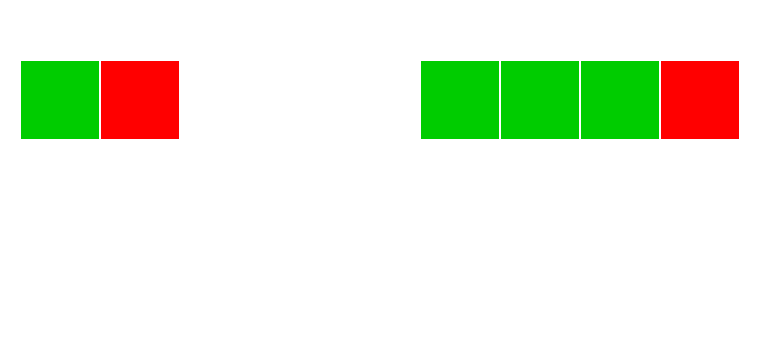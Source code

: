 <mxfile version="14.9.8" type="device"><diagram id="aU460pDSYPbogb3Fky-C" name="Page-1"><mxGraphModel dx="1422" dy="752" grid="1" gridSize="10" guides="1" tooltips="1" connect="1" arrows="1" fold="1" page="1" pageScale="1" pageWidth="850" pageHeight="1100" math="0" shadow="0"><root><mxCell id="0"/><mxCell id="1" parent="0"/><mxCell id="oeZQ5z1YvrQG4BNugUac-1" value="" style="whiteSpace=wrap;html=1;aspect=fixed;fillColor=#00CC00;strokeColor=#FFFFFF;" parent="1" vertex="1"><mxGeometry x="160" y="160" width="40" height="40" as="geometry"/></mxCell><mxCell id="oeZQ5z1YvrQG4BNugUac-2" value="" style="whiteSpace=wrap;html=1;aspect=fixed;fillColor=#FF0000;strokeColor=#FFFFFF;" parent="1" vertex="1"><mxGeometry x="200" y="160" width="40" height="40" as="geometry"/></mxCell><mxCell id="oeZQ5z1YvrQG4BNugUac-4" value="" style="whiteSpace=wrap;html=1;aspect=fixed;fillColor=#00CC00;strokeColor=#FFFFFF;" parent="1" vertex="1"><mxGeometry x="360" y="160" width="40" height="40" as="geometry"/></mxCell><mxCell id="oeZQ5z1YvrQG4BNugUac-5" value="" style="whiteSpace=wrap;html=1;aspect=fixed;fillColor=#00CC00;strokeColor=#FFFFFF;" parent="1" vertex="1"><mxGeometry x="400" y="160" width="40" height="40" as="geometry"/></mxCell><mxCell id="oeZQ5z1YvrQG4BNugUac-6" value="" style="whiteSpace=wrap;html=1;aspect=fixed;fillColor=#00CC00;strokeColor=#FFFFFF;" parent="1" vertex="1"><mxGeometry x="440" y="160" width="40" height="40" as="geometry"/></mxCell><mxCell id="oeZQ5z1YvrQG4BNugUac-8" value="" style="whiteSpace=wrap;html=1;aspect=fixed;fillColor=#FF0000;strokeColor=#FFFFFF;" parent="1" vertex="1"><mxGeometry x="480" y="160" width="40" height="40" as="geometry"/></mxCell><mxCell id="oeZQ5z1YvrQG4BNugUac-9" value="Schedule Stack After Expansion" style="text;html=1;strokeColor=none;fillColor=none;align=center;verticalAlign=middle;whiteSpace=wrap;rounded=0;fontColor=#FFFFFF;" parent="1" vertex="1"><mxGeometry x="350" y="130" width="180" height="20" as="geometry"/></mxCell><mxCell id="oeZQ5z1YvrQG4BNugUac-10" value="Schedule Stack" style="text;html=1;strokeColor=none;fillColor=none;align=center;verticalAlign=middle;whiteSpace=wrap;rounded=0;fontColor=#FFFFFF;" parent="1" vertex="1"><mxGeometry x="150" y="130" width="100" height="20" as="geometry"/></mxCell><mxCell id="oeZQ5z1YvrQG4BNugUac-14" value="" style="endArrow=classic;html=1;exitX=0.5;exitY=1;exitDx=0;exitDy=0;entryX=0.5;entryY=1;entryDx=0;entryDy=0;curved=1;strokeColor=#FFFFFF;" parent="1" source="oeZQ5z1YvrQG4BNugUac-1" target="oeZQ5z1YvrQG4BNugUac-4" edge="1"><mxGeometry width="50" height="50" relative="1" as="geometry"><mxPoint x="350" y="400" as="sourcePoint"/><mxPoint x="400" y="350" as="targetPoint"/><Array as="points"><mxPoint x="280" y="290"/></Array></mxGeometry></mxCell><mxCell id="oeZQ5z1YvrQG4BNugUac-15" value="" style="endArrow=classic;html=1;exitX=0.5;exitY=1;exitDx=0;exitDy=0;entryX=0.5;entryY=1;entryDx=0;entryDy=0;curved=1;strokeColor=#FFFFFF;" parent="1" source="oeZQ5z1YvrQG4BNugUac-1" target="oeZQ5z1YvrQG4BNugUac-5" edge="1"><mxGeometry width="50" height="50" relative="1" as="geometry"><mxPoint x="190" y="210" as="sourcePoint"/><mxPoint x="390" y="210" as="targetPoint"/><Array as="points"><mxPoint x="290" y="300"/></Array></mxGeometry></mxCell><mxCell id="oeZQ5z1YvrQG4BNugUac-16" value="" style="endArrow=classic;html=1;exitX=0.5;exitY=1;exitDx=0;exitDy=0;entryX=0.5;entryY=1;entryDx=0;entryDy=0;curved=1;strokeColor=#FFFFFF;" parent="1" source="oeZQ5z1YvrQG4BNugUac-1" target="oeZQ5z1YvrQG4BNugUac-6" edge="1"><mxGeometry width="50" height="50" relative="1" as="geometry"><mxPoint x="200" y="220" as="sourcePoint"/><mxPoint x="400" y="220" as="targetPoint"/><Array as="points"><mxPoint x="300" y="310"/></Array></mxGeometry></mxCell><mxCell id="oeZQ5z1YvrQG4BNugUac-17" value="&lt;div&gt;Green is popped off the stack.&lt;/div&gt;&lt;div align=&quot;left&quot;&gt;Its children are pushed onto the stack.&lt;br&gt;&lt;/div&gt;" style="text;html=1;strokeColor=none;fillColor=none;align=center;verticalAlign=middle;whiteSpace=wrap;rounded=0;fontColor=#FFFFFF;" parent="1" vertex="1"><mxGeometry x="160" y="280" width="320" height="20" as="geometry"/></mxCell></root></mxGraphModel></diagram></mxfile>